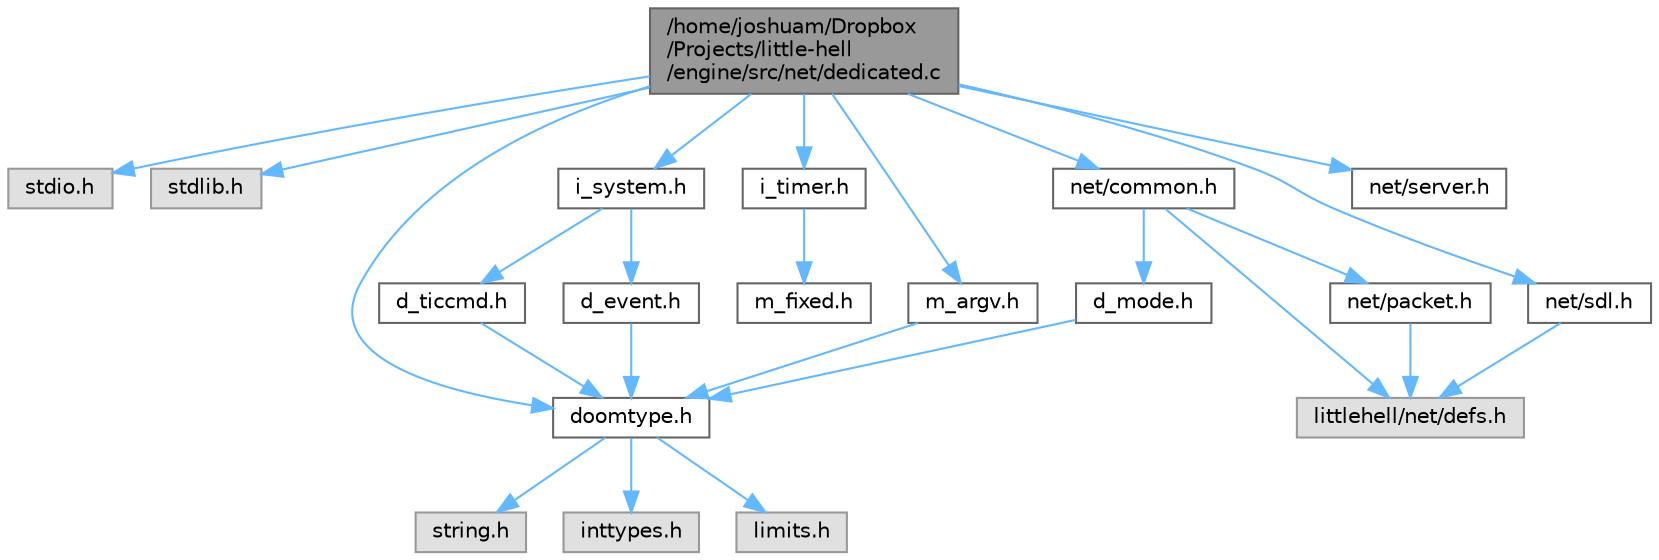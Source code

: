 digraph "/home/joshuam/Dropbox/Projects/little-hell/engine/src/net/dedicated.c"
{
 // LATEX_PDF_SIZE
  bgcolor="transparent";
  edge [fontname=Helvetica,fontsize=10,labelfontname=Helvetica,labelfontsize=10];
  node [fontname=Helvetica,fontsize=10,shape=box,height=0.2,width=0.4];
  Node1 [label="/home/joshuam/Dropbox\l/Projects/little-hell\l/engine/src/net/dedicated.c",height=0.2,width=0.4,color="gray40", fillcolor="grey60", style="filled", fontcolor="black",tooltip=" "];
  Node1 -> Node2 [color="steelblue1",style="solid"];
  Node2 [label="stdio.h",height=0.2,width=0.4,color="grey60", fillcolor="#E0E0E0", style="filled",tooltip=" "];
  Node1 -> Node3 [color="steelblue1",style="solid"];
  Node3 [label="stdlib.h",height=0.2,width=0.4,color="grey60", fillcolor="#E0E0E0", style="filled",tooltip=" "];
  Node1 -> Node4 [color="steelblue1",style="solid"];
  Node4 [label="doomtype.h",height=0.2,width=0.4,color="grey40", fillcolor="white", style="filled",URL="$doomtype_8h.html",tooltip=" "];
  Node4 -> Node5 [color="steelblue1",style="solid"];
  Node5 [label="string.h",height=0.2,width=0.4,color="grey60", fillcolor="#E0E0E0", style="filled",tooltip=" "];
  Node4 -> Node6 [color="steelblue1",style="solid"];
  Node6 [label="inttypes.h",height=0.2,width=0.4,color="grey60", fillcolor="#E0E0E0", style="filled",tooltip=" "];
  Node4 -> Node7 [color="steelblue1",style="solid"];
  Node7 [label="limits.h",height=0.2,width=0.4,color="grey60", fillcolor="#E0E0E0", style="filled",tooltip=" "];
  Node1 -> Node8 [color="steelblue1",style="solid"];
  Node8 [label="i_system.h",height=0.2,width=0.4,color="grey40", fillcolor="white", style="filled",URL="$i__system_8h.html",tooltip=" "];
  Node8 -> Node9 [color="steelblue1",style="solid"];
  Node9 [label="d_ticcmd.h",height=0.2,width=0.4,color="grey40", fillcolor="white", style="filled",URL="$d__ticcmd_8h.html",tooltip=" "];
  Node9 -> Node4 [color="steelblue1",style="solid"];
  Node8 -> Node10 [color="steelblue1",style="solid"];
  Node10 [label="d_event.h",height=0.2,width=0.4,color="grey40", fillcolor="white", style="filled",URL="$d__event_8h.html",tooltip=" "];
  Node10 -> Node4 [color="steelblue1",style="solid"];
  Node1 -> Node11 [color="steelblue1",style="solid"];
  Node11 [label="i_timer.h",height=0.2,width=0.4,color="grey40", fillcolor="white", style="filled",URL="$i__timer_8h.html",tooltip=" "];
  Node11 -> Node12 [color="steelblue1",style="solid"];
  Node12 [label="m_fixed.h",height=0.2,width=0.4,color="grey40", fillcolor="white", style="filled",URL="$m__fixed_8h.html",tooltip=" "];
  Node1 -> Node13 [color="steelblue1",style="solid"];
  Node13 [label="m_argv.h",height=0.2,width=0.4,color="grey40", fillcolor="white", style="filled",URL="$m__argv_8h.html",tooltip=" "];
  Node13 -> Node4 [color="steelblue1",style="solid"];
  Node1 -> Node14 [color="steelblue1",style="solid"];
  Node14 [label="net/common.h",height=0.2,width=0.4,color="grey40", fillcolor="white", style="filled",URL="$common_8h.html",tooltip=" "];
  Node14 -> Node15 [color="steelblue1",style="solid"];
  Node15 [label="d_mode.h",height=0.2,width=0.4,color="grey40", fillcolor="white", style="filled",URL="$d__mode_8h.html",tooltip=" "];
  Node15 -> Node4 [color="steelblue1",style="solid"];
  Node14 -> Node16 [color="steelblue1",style="solid"];
  Node16 [label="littlehell/net/defs.h",height=0.2,width=0.4,color="grey60", fillcolor="#E0E0E0", style="filled",tooltip=" "];
  Node14 -> Node17 [color="steelblue1",style="solid"];
  Node17 [label="net/packet.h",height=0.2,width=0.4,color="grey40", fillcolor="white", style="filled",URL="$packet_8h.html",tooltip=" "];
  Node17 -> Node16 [color="steelblue1",style="solid"];
  Node1 -> Node18 [color="steelblue1",style="solid"];
  Node18 [label="net/sdl.h",height=0.2,width=0.4,color="grey40", fillcolor="white", style="filled",URL="$sdl_8h.html",tooltip=" "];
  Node18 -> Node16 [color="steelblue1",style="solid"];
  Node1 -> Node19 [color="steelblue1",style="solid"];
  Node19 [label="net/server.h",height=0.2,width=0.4,color="grey40", fillcolor="white", style="filled",URL="$server_8h.html",tooltip=" "];
}
